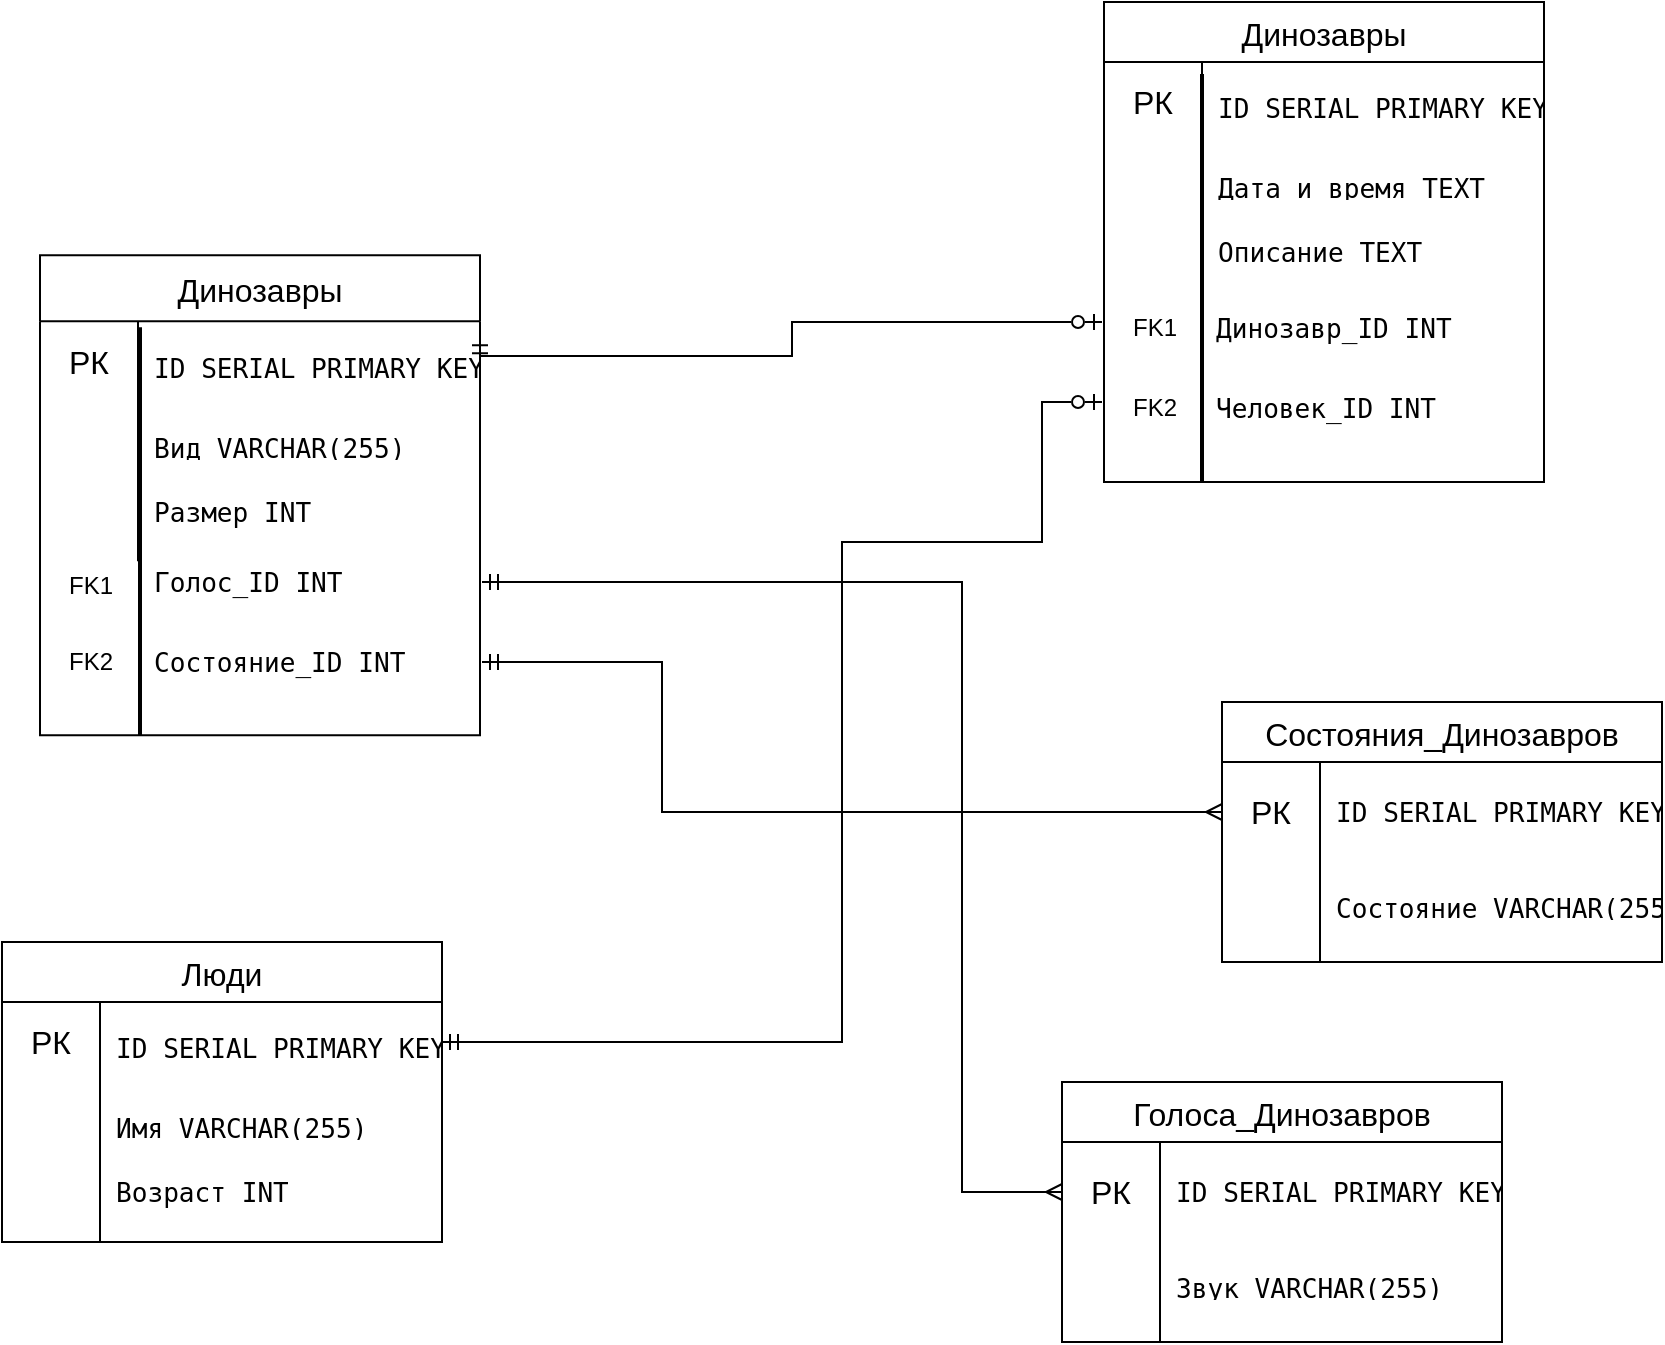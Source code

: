 <mxfile version="24.0.8" type="device">
  <diagram id="C5RBs43oDa-KdzZeNtuy" name="Page-1">
    <mxGraphModel dx="2344" dy="1937" grid="1" gridSize="10" guides="1" tooltips="1" connect="1" arrows="1" fold="1" page="1" pageScale="1" pageWidth="827" pageHeight="1169" math="0" shadow="0">
      <root>
        <mxCell id="WIyWlLk6GJQsqaUBKTNV-0" />
        <mxCell id="WIyWlLk6GJQsqaUBKTNV-1" parent="WIyWlLk6GJQsqaUBKTNV-0" />
        <mxCell id="K2OaGvKO660Pv3aVyZiL-27" style="edgeStyle=orthogonalEdgeStyle;rounded=0;orthogonalLoop=1;jettySize=auto;html=1;exitX=1;exitY=0.5;exitDx=0;exitDy=0;startArrow=ERmandOne;startFill=0;endArrow=ERzeroToOne;endFill=0;" edge="1" parent="WIyWlLk6GJQsqaUBKTNV-1" source="K2OaGvKO660Pv3aVyZiL-99">
          <mxGeometry relative="1" as="geometry">
            <mxPoint x="170" y="349" as="sourcePoint" />
            <mxPoint x="380" y="180" as="targetPoint" />
            <Array as="points">
              <mxPoint x="250" y="500" />
              <mxPoint x="250" y="250" />
              <mxPoint x="350" y="250" />
              <mxPoint x="350" y="180" />
            </Array>
          </mxGeometry>
        </mxCell>
        <mxCell id="K2OaGvKO660Pv3aVyZiL-28" style="edgeStyle=orthogonalEdgeStyle;rounded=0;orthogonalLoop=1;jettySize=auto;html=1;exitX=1;exitY=0.5;exitDx=0;exitDy=0;startArrow=ERmandOne;startFill=0;endArrow=ERzeroToOne;endFill=0;" edge="1" parent="WIyWlLk6GJQsqaUBKTNV-1" source="K2OaGvKO660Pv3aVyZiL-110">
          <mxGeometry relative="1" as="geometry">
            <mxPoint x="100" y="229.0" as="sourcePoint" />
            <mxPoint x="380" y="140" as="targetPoint" />
            <Array as="points">
              <mxPoint x="225" y="157" />
              <mxPoint x="225" y="140" />
            </Array>
          </mxGeometry>
        </mxCell>
        <mxCell id="K2OaGvKO660Pv3aVyZiL-32" style="edgeStyle=orthogonalEdgeStyle;rounded=0;orthogonalLoop=1;jettySize=auto;html=1;startArrow=ERmandOne;startFill=0;endArrow=ERmany;endFill=0;entryX=0;entryY=0.5;entryDx=0;entryDy=0;" edge="1" parent="WIyWlLk6GJQsqaUBKTNV-1" target="K2OaGvKO660Pv3aVyZiL-79">
          <mxGeometry relative="1" as="geometry">
            <mxPoint x="70" y="310" as="sourcePoint" />
            <mxPoint x="460" y="320" as="targetPoint" />
            <Array as="points">
              <mxPoint x="160" y="310" />
              <mxPoint x="160" y="385" />
            </Array>
          </mxGeometry>
        </mxCell>
        <mxCell id="K2OaGvKO660Pv3aVyZiL-33" style="edgeStyle=orthogonalEdgeStyle;rounded=0;orthogonalLoop=1;jettySize=auto;html=1;entryX=0;entryY=0.5;entryDx=0;entryDy=0;startArrow=ERmandOne;startFill=0;endArrow=ERmany;endFill=0;" edge="1" parent="WIyWlLk6GJQsqaUBKTNV-1" target="K2OaGvKO660Pv3aVyZiL-89">
          <mxGeometry relative="1" as="geometry">
            <mxPoint x="70" y="270" as="sourcePoint" />
            <mxPoint x="260" y="449" as="targetPoint" />
            <Array as="points">
              <mxPoint x="310" y="270" />
              <mxPoint x="310" y="575" />
            </Array>
          </mxGeometry>
        </mxCell>
        <mxCell id="K2OaGvKO660Pv3aVyZiL-78" value="Состояния_Динозавров" style="shape=table;startSize=30;container=1;collapsible=0;childLayout=tableLayout;fixedRows=1;rowLines=0;fontStyle=0;strokeColor=default;fontSize=16;" vertex="1" parent="WIyWlLk6GJQsqaUBKTNV-1">
          <mxGeometry x="440" y="330" width="220" height="130" as="geometry" />
        </mxCell>
        <mxCell id="K2OaGvKO660Pv3aVyZiL-79" value="" style="shape=tableRow;horizontal=0;startSize=0;swimlaneHead=0;swimlaneBody=0;top=0;left=0;bottom=0;right=0;collapsible=0;dropTarget=0;fillColor=none;points=[[0,0.5],[1,0.5]];portConstraint=eastwest;strokeColor=inherit;fontSize=16;" vertex="1" parent="K2OaGvKO660Pv3aVyZiL-78">
          <mxGeometry y="30" width="220" height="50" as="geometry" />
        </mxCell>
        <mxCell id="K2OaGvKO660Pv3aVyZiL-80" value="РК" style="shape=partialRectangle;html=1;whiteSpace=wrap;connectable=0;fillColor=none;top=0;left=0;bottom=0;right=0;overflow=hidden;pointerEvents=1;strokeColor=inherit;fontSize=16;" vertex="1" parent="K2OaGvKO660Pv3aVyZiL-79">
          <mxGeometry width="49" height="50" as="geometry">
            <mxRectangle width="49" height="50" as="alternateBounds" />
          </mxGeometry>
        </mxCell>
        <mxCell id="K2OaGvKO660Pv3aVyZiL-81" value="&lt;pre style=&quot;font-family: &amp;quot;JetBrains Mono&amp;quot;, monospace; font-size: 9.8pt;&quot;&gt;ID SERIAL PRIMARY KEY&lt;/pre&gt;" style="shape=partialRectangle;html=1;whiteSpace=wrap;connectable=0;fillColor=none;top=0;left=0;bottom=0;right=0;align=left;spacingLeft=6;overflow=hidden;strokeColor=inherit;fontSize=16;" vertex="1" parent="K2OaGvKO660Pv3aVyZiL-79">
          <mxGeometry x="49" width="171" height="50" as="geometry">
            <mxRectangle width="171" height="50" as="alternateBounds" />
          </mxGeometry>
        </mxCell>
        <mxCell id="K2OaGvKO660Pv3aVyZiL-82" value="" style="shape=tableRow;horizontal=0;startSize=0;swimlaneHead=0;swimlaneBody=0;top=0;left=0;bottom=0;right=0;collapsible=0;dropTarget=0;fillColor=none;points=[[0,0.5],[1,0.5]];portConstraint=eastwest;strokeColor=inherit;fontSize=16;" vertex="1" parent="K2OaGvKO660Pv3aVyZiL-78">
          <mxGeometry y="80" width="220" height="30" as="geometry" />
        </mxCell>
        <mxCell id="K2OaGvKO660Pv3aVyZiL-83" value="" style="shape=partialRectangle;html=1;whiteSpace=wrap;connectable=0;fillColor=none;top=0;left=0;bottom=0;right=0;overflow=hidden;strokeColor=inherit;fontSize=16;" vertex="1" parent="K2OaGvKO660Pv3aVyZiL-82">
          <mxGeometry width="49" height="30" as="geometry">
            <mxRectangle width="49" height="30" as="alternateBounds" />
          </mxGeometry>
        </mxCell>
        <mxCell id="K2OaGvKO660Pv3aVyZiL-84" value="&lt;pre style=&quot;color: rgb(169, 183, 198); font-family: &amp;quot;JetBrains Mono&amp;quot;, monospace; font-size: 9.8pt;&quot;&gt;&lt;font color=&quot;#000000&quot;&gt;Состояние VARCHAR(255)&lt;/font&gt;&lt;/pre&gt;" style="shape=partialRectangle;html=1;whiteSpace=wrap;connectable=0;fillColor=none;top=0;left=0;bottom=0;right=0;align=left;spacingLeft=6;overflow=hidden;strokeColor=inherit;fontSize=16;" vertex="1" parent="K2OaGvKO660Pv3aVyZiL-82">
          <mxGeometry x="49" width="171" height="30" as="geometry">
            <mxRectangle width="171" height="30" as="alternateBounds" />
          </mxGeometry>
        </mxCell>
        <mxCell id="K2OaGvKO660Pv3aVyZiL-85" value="" style="shape=tableRow;horizontal=0;startSize=0;swimlaneHead=0;swimlaneBody=0;top=0;left=0;bottom=0;right=0;collapsible=0;dropTarget=0;fillColor=none;points=[[0,0.5],[1,0.5]];portConstraint=eastwest;strokeColor=inherit;fontSize=16;" vertex="1" parent="K2OaGvKO660Pv3aVyZiL-78">
          <mxGeometry y="110" width="220" height="20" as="geometry" />
        </mxCell>
        <mxCell id="K2OaGvKO660Pv3aVyZiL-86" value="" style="shape=partialRectangle;html=1;whiteSpace=wrap;connectable=0;fillColor=none;top=0;left=0;bottom=0;right=0;overflow=hidden;strokeColor=inherit;fontSize=16;" vertex="1" parent="K2OaGvKO660Pv3aVyZiL-85">
          <mxGeometry width="49" height="20" as="geometry">
            <mxRectangle width="49" height="20" as="alternateBounds" />
          </mxGeometry>
        </mxCell>
        <mxCell id="K2OaGvKO660Pv3aVyZiL-87" value="" style="shape=partialRectangle;html=1;whiteSpace=wrap;connectable=0;fillColor=none;top=0;left=0;bottom=0;right=0;align=left;spacingLeft=6;overflow=hidden;strokeColor=inherit;fontSize=16;" vertex="1" parent="K2OaGvKO660Pv3aVyZiL-85">
          <mxGeometry x="49" width="171" height="20" as="geometry">
            <mxRectangle width="171" height="20" as="alternateBounds" />
          </mxGeometry>
        </mxCell>
        <mxCell id="K2OaGvKO660Pv3aVyZiL-88" value="Голоса_Динозавров" style="shape=table;startSize=30;container=1;collapsible=0;childLayout=tableLayout;fixedRows=1;rowLines=0;fontStyle=0;strokeColor=default;fontSize=16;" vertex="1" parent="WIyWlLk6GJQsqaUBKTNV-1">
          <mxGeometry x="360" y="520" width="220" height="130" as="geometry" />
        </mxCell>
        <mxCell id="K2OaGvKO660Pv3aVyZiL-89" value="" style="shape=tableRow;horizontal=0;startSize=0;swimlaneHead=0;swimlaneBody=0;top=0;left=0;bottom=0;right=0;collapsible=0;dropTarget=0;fillColor=none;points=[[0,0.5],[1,0.5]];portConstraint=eastwest;strokeColor=inherit;fontSize=16;" vertex="1" parent="K2OaGvKO660Pv3aVyZiL-88">
          <mxGeometry y="30" width="220" height="50" as="geometry" />
        </mxCell>
        <mxCell id="K2OaGvKO660Pv3aVyZiL-90" value="РК" style="shape=partialRectangle;html=1;whiteSpace=wrap;connectable=0;fillColor=none;top=0;left=0;bottom=0;right=0;overflow=hidden;pointerEvents=1;strokeColor=inherit;fontSize=16;" vertex="1" parent="K2OaGvKO660Pv3aVyZiL-89">
          <mxGeometry width="49" height="50" as="geometry">
            <mxRectangle width="49" height="50" as="alternateBounds" />
          </mxGeometry>
        </mxCell>
        <mxCell id="K2OaGvKO660Pv3aVyZiL-91" value="&lt;pre style=&quot;font-family: &amp;quot;JetBrains Mono&amp;quot;, monospace; font-size: 9.8pt;&quot;&gt;ID SERIAL PRIMARY KEY&lt;/pre&gt;" style="shape=partialRectangle;html=1;whiteSpace=wrap;connectable=0;fillColor=none;top=0;left=0;bottom=0;right=0;align=left;spacingLeft=6;overflow=hidden;strokeColor=inherit;fontSize=16;" vertex="1" parent="K2OaGvKO660Pv3aVyZiL-89">
          <mxGeometry x="49" width="171" height="50" as="geometry">
            <mxRectangle width="171" height="50" as="alternateBounds" />
          </mxGeometry>
        </mxCell>
        <mxCell id="K2OaGvKO660Pv3aVyZiL-92" value="" style="shape=tableRow;horizontal=0;startSize=0;swimlaneHead=0;swimlaneBody=0;top=0;left=0;bottom=0;right=0;collapsible=0;dropTarget=0;fillColor=none;points=[[0,0.5],[1,0.5]];portConstraint=eastwest;strokeColor=inherit;fontSize=16;" vertex="1" parent="K2OaGvKO660Pv3aVyZiL-88">
          <mxGeometry y="80" width="220" height="30" as="geometry" />
        </mxCell>
        <mxCell id="K2OaGvKO660Pv3aVyZiL-93" value="" style="shape=partialRectangle;html=1;whiteSpace=wrap;connectable=0;fillColor=none;top=0;left=0;bottom=0;right=0;overflow=hidden;strokeColor=inherit;fontSize=16;" vertex="1" parent="K2OaGvKO660Pv3aVyZiL-92">
          <mxGeometry width="49" height="30" as="geometry">
            <mxRectangle width="49" height="30" as="alternateBounds" />
          </mxGeometry>
        </mxCell>
        <mxCell id="K2OaGvKO660Pv3aVyZiL-94" value="&lt;pre style=&quot;color: rgb(169, 183, 198); font-family: &amp;quot;JetBrains Mono&amp;quot;, monospace; font-size: 9.8pt;&quot;&gt;&lt;font color=&quot;#000000&quot;&gt;Звук VARCHAR(255)&lt;/font&gt;&lt;/pre&gt;" style="shape=partialRectangle;html=1;whiteSpace=wrap;connectable=0;fillColor=none;top=0;left=0;bottom=0;right=0;align=left;spacingLeft=6;overflow=hidden;strokeColor=inherit;fontSize=16;" vertex="1" parent="K2OaGvKO660Pv3aVyZiL-92">
          <mxGeometry x="49" width="171" height="30" as="geometry">
            <mxRectangle width="171" height="30" as="alternateBounds" />
          </mxGeometry>
        </mxCell>
        <mxCell id="K2OaGvKO660Pv3aVyZiL-95" value="" style="shape=tableRow;horizontal=0;startSize=0;swimlaneHead=0;swimlaneBody=0;top=0;left=0;bottom=0;right=0;collapsible=0;dropTarget=0;fillColor=none;points=[[0,0.5],[1,0.5]];portConstraint=eastwest;strokeColor=inherit;fontSize=16;" vertex="1" parent="K2OaGvKO660Pv3aVyZiL-88">
          <mxGeometry y="110" width="220" height="20" as="geometry" />
        </mxCell>
        <mxCell id="K2OaGvKO660Pv3aVyZiL-96" value="" style="shape=partialRectangle;html=1;whiteSpace=wrap;connectable=0;fillColor=none;top=0;left=0;bottom=0;right=0;overflow=hidden;strokeColor=inherit;fontSize=16;" vertex="1" parent="K2OaGvKO660Pv3aVyZiL-95">
          <mxGeometry width="49" height="20" as="geometry">
            <mxRectangle width="49" height="20" as="alternateBounds" />
          </mxGeometry>
        </mxCell>
        <mxCell id="K2OaGvKO660Pv3aVyZiL-97" value="" style="shape=partialRectangle;html=1;whiteSpace=wrap;connectable=0;fillColor=none;top=0;left=0;bottom=0;right=0;align=left;spacingLeft=6;overflow=hidden;strokeColor=inherit;fontSize=16;" vertex="1" parent="K2OaGvKO660Pv3aVyZiL-95">
          <mxGeometry x="49" width="171" height="20" as="geometry">
            <mxRectangle width="171" height="20" as="alternateBounds" />
          </mxGeometry>
        </mxCell>
        <mxCell id="K2OaGvKO660Pv3aVyZiL-98" value="Люди" style="shape=table;startSize=30;container=1;collapsible=0;childLayout=tableLayout;fixedRows=1;rowLines=0;fontStyle=0;strokeColor=default;fontSize=16;" vertex="1" parent="WIyWlLk6GJQsqaUBKTNV-1">
          <mxGeometry x="-170" y="450" width="220" height="150" as="geometry" />
        </mxCell>
        <mxCell id="K2OaGvKO660Pv3aVyZiL-99" value="" style="shape=tableRow;horizontal=0;startSize=0;swimlaneHead=0;swimlaneBody=0;top=0;left=0;bottom=0;right=0;collapsible=0;dropTarget=0;fillColor=none;points=[[0,0.5],[1,0.5]];portConstraint=eastwest;strokeColor=inherit;fontSize=16;" vertex="1" parent="K2OaGvKO660Pv3aVyZiL-98">
          <mxGeometry y="30" width="220" height="40" as="geometry" />
        </mxCell>
        <mxCell id="K2OaGvKO660Pv3aVyZiL-100" value="РК" style="shape=partialRectangle;html=1;whiteSpace=wrap;connectable=0;fillColor=none;top=0;left=0;bottom=0;right=0;overflow=hidden;pointerEvents=1;strokeColor=inherit;fontSize=16;" vertex="1" parent="K2OaGvKO660Pv3aVyZiL-99">
          <mxGeometry width="49" height="40" as="geometry">
            <mxRectangle width="49" height="40" as="alternateBounds" />
          </mxGeometry>
        </mxCell>
        <mxCell id="K2OaGvKO660Pv3aVyZiL-101" value="&lt;pre style=&quot;color: rgb(169, 183, 198); font-family: &amp;quot;JetBrains Mono&amp;quot;, monospace; font-size: 9.8pt;&quot;&gt;&lt;font color=&quot;#000000&quot;&gt;ID SERIAL PRIMARY KEY,&lt;/font&gt;&lt;/pre&gt;" style="shape=partialRectangle;html=1;whiteSpace=wrap;connectable=0;fillColor=none;top=0;left=0;bottom=0;right=0;align=left;spacingLeft=6;overflow=hidden;strokeColor=inherit;fontSize=16;" vertex="1" parent="K2OaGvKO660Pv3aVyZiL-99">
          <mxGeometry x="49" width="171" height="40" as="geometry">
            <mxRectangle width="171" height="40" as="alternateBounds" />
          </mxGeometry>
        </mxCell>
        <mxCell id="K2OaGvKO660Pv3aVyZiL-102" value="" style="shape=tableRow;horizontal=0;startSize=0;swimlaneHead=0;swimlaneBody=0;top=0;left=0;bottom=0;right=0;collapsible=0;dropTarget=0;fillColor=none;points=[[0,0.5],[1,0.5]];portConstraint=eastwest;strokeColor=inherit;fontSize=16;" vertex="1" parent="K2OaGvKO660Pv3aVyZiL-98">
          <mxGeometry y="70" width="220" height="30" as="geometry" />
        </mxCell>
        <mxCell id="K2OaGvKO660Pv3aVyZiL-103" value="" style="shape=partialRectangle;html=1;whiteSpace=wrap;connectable=0;fillColor=none;top=0;left=0;bottom=0;right=0;overflow=hidden;strokeColor=inherit;fontSize=16;" vertex="1" parent="K2OaGvKO660Pv3aVyZiL-102">
          <mxGeometry width="49" height="30" as="geometry">
            <mxRectangle width="49" height="30" as="alternateBounds" />
          </mxGeometry>
        </mxCell>
        <mxCell id="K2OaGvKO660Pv3aVyZiL-104" value="&lt;pre style=&quot;color: rgb(169, 183, 198); font-family: &amp;quot;JetBrains Mono&amp;quot;, monospace; font-size: 9.8pt;&quot;&gt;&lt;font color=&quot;#000000&quot;&gt;Имя VARCHAR(255)&lt;/font&gt;&lt;/pre&gt;" style="shape=partialRectangle;html=1;whiteSpace=wrap;connectable=0;fillColor=none;top=0;left=0;bottom=0;right=0;align=left;spacingLeft=6;overflow=hidden;strokeColor=inherit;fontSize=16;" vertex="1" parent="K2OaGvKO660Pv3aVyZiL-102">
          <mxGeometry x="49" width="171" height="30" as="geometry">
            <mxRectangle width="171" height="30" as="alternateBounds" />
          </mxGeometry>
        </mxCell>
        <mxCell id="K2OaGvKO660Pv3aVyZiL-105" value="" style="shape=tableRow;horizontal=0;startSize=0;swimlaneHead=0;swimlaneBody=0;top=0;left=0;bottom=0;right=0;collapsible=0;dropTarget=0;fillColor=none;points=[[0,0.5],[1,0.5]];portConstraint=eastwest;strokeColor=inherit;fontSize=16;" vertex="1" parent="K2OaGvKO660Pv3aVyZiL-98">
          <mxGeometry y="100" width="220" height="50" as="geometry" />
        </mxCell>
        <mxCell id="K2OaGvKO660Pv3aVyZiL-106" value="" style="shape=partialRectangle;html=1;whiteSpace=wrap;connectable=0;fillColor=none;top=0;left=0;bottom=0;right=0;overflow=hidden;strokeColor=inherit;fontSize=16;" vertex="1" parent="K2OaGvKO660Pv3aVyZiL-105">
          <mxGeometry width="49" height="50" as="geometry">
            <mxRectangle width="49" height="50" as="alternateBounds" />
          </mxGeometry>
        </mxCell>
        <mxCell id="K2OaGvKO660Pv3aVyZiL-107" value="&lt;pre style=&quot;color: rgb(169, 183, 198); font-family: &amp;quot;JetBrains Mono&amp;quot;, monospace; font-size: 9.8pt;&quot;&gt;&lt;font color=&quot;#000000&quot;&gt;Возраст INT&lt;/font&gt;&lt;/pre&gt;" style="shape=partialRectangle;html=1;whiteSpace=wrap;connectable=0;fillColor=none;top=0;left=0;bottom=0;right=0;align=left;spacingLeft=6;overflow=hidden;strokeColor=inherit;fontSize=16;" vertex="1" parent="K2OaGvKO660Pv3aVyZiL-105">
          <mxGeometry x="49" width="171" height="50" as="geometry">
            <mxRectangle width="171" height="50" as="alternateBounds" />
          </mxGeometry>
        </mxCell>
        <mxCell id="K2OaGvKO660Pv3aVyZiL-121" value="" style="group" vertex="1" connectable="0" parent="WIyWlLk6GJQsqaUBKTNV-1">
          <mxGeometry x="-151" y="106.67" width="220" height="240" as="geometry" />
        </mxCell>
        <mxCell id="K2OaGvKO660Pv3aVyZiL-109" value="Динозавры" style="shape=table;startSize=33;container=1;collapsible=0;childLayout=tableLayout;fixedRows=1;rowLines=0;fontStyle=0;strokeColor=default;fontSize=16;" vertex="1" parent="K2OaGvKO660Pv3aVyZiL-121">
          <mxGeometry width="220" height="240" as="geometry" />
        </mxCell>
        <mxCell id="K2OaGvKO660Pv3aVyZiL-110" value="" style="shape=tableRow;horizontal=0;startSize=0;swimlaneHead=0;swimlaneBody=0;top=0;left=0;bottom=0;right=0;collapsible=0;dropTarget=0;fillColor=none;points=[[0,0.5],[1,0.5]];portConstraint=eastwest;strokeColor=inherit;fontSize=16;" vertex="1" parent="K2OaGvKO660Pv3aVyZiL-109">
          <mxGeometry y="33" width="220" height="40" as="geometry" />
        </mxCell>
        <mxCell id="K2OaGvKO660Pv3aVyZiL-111" value="РК" style="shape=partialRectangle;html=1;whiteSpace=wrap;connectable=0;fillColor=none;top=0;left=0;bottom=0;right=0;overflow=hidden;pointerEvents=1;strokeColor=inherit;fontSize=16;" vertex="1" parent="K2OaGvKO660Pv3aVyZiL-110">
          <mxGeometry width="49" height="40" as="geometry">
            <mxRectangle width="49" height="40" as="alternateBounds" />
          </mxGeometry>
        </mxCell>
        <mxCell id="K2OaGvKO660Pv3aVyZiL-112" value="&lt;pre style=&quot;font-family: &amp;quot;JetBrains Mono&amp;quot;, monospace; font-size: 9.8pt;&quot;&gt;ID SERIAL PRIMARY KEY&lt;/pre&gt;" style="shape=partialRectangle;html=1;whiteSpace=wrap;connectable=0;fillColor=none;top=0;left=0;bottom=0;right=0;align=left;spacingLeft=6;overflow=hidden;strokeColor=inherit;fontSize=16;" vertex="1" parent="K2OaGvKO660Pv3aVyZiL-110">
          <mxGeometry x="49" width="171" height="40" as="geometry">
            <mxRectangle width="171" height="40" as="alternateBounds" />
          </mxGeometry>
        </mxCell>
        <mxCell id="K2OaGvKO660Pv3aVyZiL-113" value="" style="shape=tableRow;horizontal=0;startSize=0;swimlaneHead=0;swimlaneBody=0;top=0;left=0;bottom=0;right=0;collapsible=0;dropTarget=0;fillColor=none;points=[[0,0.5],[1,0.5]];portConstraint=eastwest;strokeColor=inherit;fontSize=16;" vertex="1" parent="K2OaGvKO660Pv3aVyZiL-109">
          <mxGeometry y="73" width="220" height="30" as="geometry" />
        </mxCell>
        <mxCell id="K2OaGvKO660Pv3aVyZiL-114" value="" style="shape=partialRectangle;html=1;whiteSpace=wrap;connectable=0;fillColor=none;top=0;left=0;bottom=0;right=0;overflow=hidden;strokeColor=inherit;fontSize=16;" vertex="1" parent="K2OaGvKO660Pv3aVyZiL-113">
          <mxGeometry width="49" height="30" as="geometry">
            <mxRectangle width="49" height="30" as="alternateBounds" />
          </mxGeometry>
        </mxCell>
        <mxCell id="K2OaGvKO660Pv3aVyZiL-115" value="&lt;pre style=&quot;color: rgb(169, 183, 198); font-family: &amp;quot;JetBrains Mono&amp;quot;, monospace; font-size: 9.8pt;&quot;&gt;&lt;font color=&quot;#000000&quot;&gt;Вид VARCHAR(255)&lt;/font&gt;&lt;/pre&gt;" style="shape=partialRectangle;html=1;whiteSpace=wrap;connectable=0;fillColor=none;top=0;left=0;bottom=0;right=0;align=left;spacingLeft=6;overflow=hidden;strokeColor=inherit;fontSize=16;" vertex="1" parent="K2OaGvKO660Pv3aVyZiL-113">
          <mxGeometry x="49" width="171" height="30" as="geometry">
            <mxRectangle width="171" height="30" as="alternateBounds" />
          </mxGeometry>
        </mxCell>
        <mxCell id="K2OaGvKO660Pv3aVyZiL-116" value="" style="shape=tableRow;horizontal=0;startSize=0;swimlaneHead=0;swimlaneBody=0;top=0;left=0;bottom=0;right=0;collapsible=0;dropTarget=0;fillColor=none;points=[[0,0.5],[1,0.5]];portConstraint=eastwest;strokeColor=inherit;fontSize=16;" vertex="1" parent="K2OaGvKO660Pv3aVyZiL-109">
          <mxGeometry y="103" width="220" height="50" as="geometry" />
        </mxCell>
        <mxCell id="K2OaGvKO660Pv3aVyZiL-117" value="" style="shape=partialRectangle;html=1;whiteSpace=wrap;connectable=0;fillColor=none;top=0;left=0;bottom=0;right=0;overflow=hidden;strokeColor=inherit;fontSize=16;" vertex="1" parent="K2OaGvKO660Pv3aVyZiL-116">
          <mxGeometry width="49" height="50" as="geometry">
            <mxRectangle width="49" height="50" as="alternateBounds" />
          </mxGeometry>
        </mxCell>
        <mxCell id="K2OaGvKO660Pv3aVyZiL-118" value="&lt;pre style=&quot;color: rgb(169, 183, 198); font-family: &amp;quot;JetBrains Mono&amp;quot;, monospace; font-size: 9.8pt;&quot;&gt;&lt;font color=&quot;#000000&quot;&gt;Размер INT&lt;/font&gt;&lt;/pre&gt;" style="shape=partialRectangle;html=1;whiteSpace=wrap;connectable=0;fillColor=none;top=0;left=0;bottom=0;right=0;align=left;spacingLeft=6;overflow=hidden;strokeColor=inherit;fontSize=16;" vertex="1" parent="K2OaGvKO660Pv3aVyZiL-116">
          <mxGeometry x="49" width="171" height="50" as="geometry">
            <mxRectangle width="171" height="50" as="alternateBounds" />
          </mxGeometry>
        </mxCell>
        <mxCell id="K2OaGvKO660Pv3aVyZiL-119" value="" style="line;strokeWidth=2;direction=south;html=1;" vertex="1" parent="K2OaGvKO660Pv3aVyZiL-121">
          <mxGeometry x="45" y="36" width="10" height="204" as="geometry" />
        </mxCell>
        <mxCell id="K2OaGvKO660Pv3aVyZiL-120" value="&lt;pre style=&quot;color: rgb(169, 183, 198); font-family: &amp;quot;JetBrains Mono&amp;quot;, monospace; font-size: 9.8pt;&quot;&gt;&lt;font color=&quot;#000000&quot;&gt;Голос_ID INT&lt;/font&gt;&lt;/pre&gt;" style="shape=partialRectangle;html=1;whiteSpace=wrap;connectable=0;fillColor=none;top=0;left=0;bottom=0;right=0;align=left;spacingLeft=6;overflow=hidden;strokeColor=inherit;fontSize=16;" vertex="1" parent="K2OaGvKO660Pv3aVyZiL-121">
          <mxGeometry x="49" y="140.001" width="171" height="46.154" as="geometry">
            <mxRectangle width="171" height="50" as="alternateBounds" />
          </mxGeometry>
        </mxCell>
        <mxCell id="K2OaGvKO660Pv3aVyZiL-122" value="&lt;pre style=&quot;color: rgb(169, 183, 198); font-family: &amp;quot;JetBrains Mono&amp;quot;, monospace; font-size: 9.8pt;&quot;&gt;&lt;font color=&quot;#000000&quot;&gt;Состояние_ID INT&lt;/font&gt;&lt;/pre&gt;" style="shape=partialRectangle;html=1;whiteSpace=wrap;connectable=0;fillColor=none;top=0;left=0;bottom=0;right=0;align=left;spacingLeft=6;overflow=hidden;strokeColor=inherit;fontSize=16;" vertex="1" parent="K2OaGvKO660Pv3aVyZiL-121">
          <mxGeometry x="49" y="180.004" width="171" height="46.154" as="geometry">
            <mxRectangle width="171" height="50" as="alternateBounds" />
          </mxGeometry>
        </mxCell>
        <mxCell id="K2OaGvKO660Pv3aVyZiL-140" value="FK1" style="text;html=1;align=center;verticalAlign=middle;resizable=0;points=[];autosize=1;strokeColor=none;fillColor=none;" vertex="1" parent="K2OaGvKO660Pv3aVyZiL-121">
          <mxGeometry y="150.0" width="50" height="30" as="geometry" />
        </mxCell>
        <mxCell id="K2OaGvKO660Pv3aVyZiL-141" value="FK2" style="text;html=1;align=center;verticalAlign=middle;resizable=0;points=[];autosize=1;strokeColor=none;fillColor=none;" vertex="1" parent="K2OaGvKO660Pv3aVyZiL-121">
          <mxGeometry y="188.08" width="50" height="30" as="geometry" />
        </mxCell>
        <mxCell id="K2OaGvKO660Pv3aVyZiL-123" value="" style="group" vertex="1" connectable="0" parent="WIyWlLk6GJQsqaUBKTNV-1">
          <mxGeometry x="380" y="-20.0" width="220" height="240" as="geometry" />
        </mxCell>
        <mxCell id="K2OaGvKO660Pv3aVyZiL-124" value="Динозавры" style="shape=table;startSize=30;container=1;collapsible=0;childLayout=tableLayout;fixedRows=1;rowLines=0;fontStyle=0;strokeColor=default;fontSize=16;" vertex="1" parent="K2OaGvKO660Pv3aVyZiL-123">
          <mxGeometry x="1" width="220" height="240" as="geometry" />
        </mxCell>
        <mxCell id="K2OaGvKO660Pv3aVyZiL-125" value="" style="shape=tableRow;horizontal=0;startSize=0;swimlaneHead=0;swimlaneBody=0;top=0;left=0;bottom=0;right=0;collapsible=0;dropTarget=0;fillColor=none;points=[[0,0.5],[1,0.5]];portConstraint=eastwest;strokeColor=inherit;fontSize=16;" vertex="1" parent="K2OaGvKO660Pv3aVyZiL-124">
          <mxGeometry y="30" width="220" height="40" as="geometry" />
        </mxCell>
        <mxCell id="K2OaGvKO660Pv3aVyZiL-126" value="РК" style="shape=partialRectangle;html=1;whiteSpace=wrap;connectable=0;fillColor=none;top=0;left=0;bottom=0;right=0;overflow=hidden;pointerEvents=1;strokeColor=inherit;fontSize=16;" vertex="1" parent="K2OaGvKO660Pv3aVyZiL-125">
          <mxGeometry width="49" height="40" as="geometry">
            <mxRectangle width="49" height="40" as="alternateBounds" />
          </mxGeometry>
        </mxCell>
        <mxCell id="K2OaGvKO660Pv3aVyZiL-127" value="&lt;pre style=&quot;color: rgb(169, 183, 198); font-family: &amp;quot;JetBrains Mono&amp;quot;, monospace; font-size: 9.8pt;&quot;&gt;&lt;font color=&quot;#000000&quot;&gt;ID SERIAL PRIMARY KEY,&lt;/font&gt;&lt;/pre&gt;" style="shape=partialRectangle;html=1;whiteSpace=wrap;connectable=0;fillColor=none;top=0;left=0;bottom=0;right=0;align=left;spacingLeft=6;overflow=hidden;strokeColor=inherit;fontSize=16;" vertex="1" parent="K2OaGvKO660Pv3aVyZiL-125">
          <mxGeometry x="49" width="171" height="40" as="geometry">
            <mxRectangle width="171" height="40" as="alternateBounds" />
          </mxGeometry>
        </mxCell>
        <mxCell id="K2OaGvKO660Pv3aVyZiL-128" value="" style="shape=tableRow;horizontal=0;startSize=0;swimlaneHead=0;swimlaneBody=0;top=0;left=0;bottom=0;right=0;collapsible=0;dropTarget=0;fillColor=none;points=[[0,0.5],[1,0.5]];portConstraint=eastwest;strokeColor=inherit;fontSize=16;" vertex="1" parent="K2OaGvKO660Pv3aVyZiL-124">
          <mxGeometry y="70" width="220" height="30" as="geometry" />
        </mxCell>
        <mxCell id="K2OaGvKO660Pv3aVyZiL-129" value="" style="shape=partialRectangle;html=1;whiteSpace=wrap;connectable=0;fillColor=none;top=0;left=0;bottom=0;right=0;overflow=hidden;strokeColor=inherit;fontSize=16;" vertex="1" parent="K2OaGvKO660Pv3aVyZiL-128">
          <mxGeometry width="49" height="30" as="geometry">
            <mxRectangle width="49" height="30" as="alternateBounds" />
          </mxGeometry>
        </mxCell>
        <mxCell id="K2OaGvKO660Pv3aVyZiL-130" value="&lt;pre style=&quot;color: rgb(169, 183, 198); font-family: &amp;quot;JetBrains Mono&amp;quot;, monospace; font-size: 9.8pt;&quot;&gt;&lt;font color=&quot;#000000&quot;&gt;Дата_и_время TEXT&lt;/font&gt;&lt;/pre&gt;" style="shape=partialRectangle;html=1;whiteSpace=wrap;connectable=0;fillColor=none;top=0;left=0;bottom=0;right=0;align=left;spacingLeft=6;overflow=hidden;strokeColor=inherit;fontSize=16;" vertex="1" parent="K2OaGvKO660Pv3aVyZiL-128">
          <mxGeometry x="49" width="171" height="30" as="geometry">
            <mxRectangle width="171" height="30" as="alternateBounds" />
          </mxGeometry>
        </mxCell>
        <mxCell id="K2OaGvKO660Pv3aVyZiL-131" value="" style="shape=tableRow;horizontal=0;startSize=0;swimlaneHead=0;swimlaneBody=0;top=0;left=0;bottom=0;right=0;collapsible=0;dropTarget=0;fillColor=none;points=[[0,0.5],[1,0.5]];portConstraint=eastwest;strokeColor=inherit;fontSize=16;" vertex="1" parent="K2OaGvKO660Pv3aVyZiL-124">
          <mxGeometry y="100" width="220" height="50" as="geometry" />
        </mxCell>
        <mxCell id="K2OaGvKO660Pv3aVyZiL-132" value="" style="shape=partialRectangle;html=1;whiteSpace=wrap;connectable=0;fillColor=none;top=0;left=0;bottom=0;right=0;overflow=hidden;strokeColor=inherit;fontSize=16;" vertex="1" parent="K2OaGvKO660Pv3aVyZiL-131">
          <mxGeometry width="49" height="50" as="geometry">
            <mxRectangle width="49" height="50" as="alternateBounds" />
          </mxGeometry>
        </mxCell>
        <mxCell id="K2OaGvKO660Pv3aVyZiL-133" value="&lt;pre style=&quot;color: rgb(169, 183, 198); font-family: &amp;quot;JetBrains Mono&amp;quot;, monospace; font-size: 9.8pt;&quot;&gt;&lt;font color=&quot;#000000&quot;&gt;Описание TEXT&lt;/font&gt;&lt;/pre&gt;" style="shape=partialRectangle;html=1;whiteSpace=wrap;connectable=0;fillColor=none;top=0;left=0;bottom=0;right=0;align=left;spacingLeft=6;overflow=hidden;strokeColor=inherit;fontSize=16;" vertex="1" parent="K2OaGvKO660Pv3aVyZiL-131">
          <mxGeometry x="49" width="171" height="50" as="geometry">
            <mxRectangle width="171" height="50" as="alternateBounds" />
          </mxGeometry>
        </mxCell>
        <mxCell id="K2OaGvKO660Pv3aVyZiL-134" value="" style="line;strokeWidth=2;direction=south;html=1;" vertex="1" parent="K2OaGvKO660Pv3aVyZiL-123">
          <mxGeometry x="45" y="36" width="10" height="204" as="geometry" />
        </mxCell>
        <mxCell id="K2OaGvKO660Pv3aVyZiL-135" value="&lt;pre style=&quot;color: rgb(169, 183, 198); font-family: &amp;quot;JetBrains Mono&amp;quot;, monospace; font-size: 9.8pt;&quot;&gt;&lt;font color=&quot;#000000&quot;&gt;Динозавр_ID INT&lt;/font&gt;&lt;/pre&gt;" style="shape=partialRectangle;html=1;whiteSpace=wrap;connectable=0;fillColor=none;top=0;left=0;bottom=0;right=0;align=left;spacingLeft=6;overflow=hidden;strokeColor=inherit;fontSize=16;" vertex="1" parent="K2OaGvKO660Pv3aVyZiL-123">
          <mxGeometry x="49" y="140.001" width="171" height="46.154" as="geometry">
            <mxRectangle width="171" height="50" as="alternateBounds" />
          </mxGeometry>
        </mxCell>
        <mxCell id="K2OaGvKO660Pv3aVyZiL-136" value="&lt;pre style=&quot;color: rgb(169, 183, 198); font-family: &amp;quot;JetBrains Mono&amp;quot;, monospace; font-size: 9.8pt;&quot;&gt;&lt;font color=&quot;#000000&quot;&gt;Человек_ID INT&lt;/font&gt;&lt;/pre&gt;" style="shape=partialRectangle;html=1;whiteSpace=wrap;connectable=0;fillColor=none;top=0;left=0;bottom=0;right=0;align=left;spacingLeft=6;overflow=hidden;strokeColor=inherit;fontSize=16;" vertex="1" parent="K2OaGvKO660Pv3aVyZiL-123">
          <mxGeometry x="49" y="180.004" width="171" height="46.154" as="geometry">
            <mxRectangle width="171" height="50" as="alternateBounds" />
          </mxGeometry>
        </mxCell>
        <mxCell id="K2OaGvKO660Pv3aVyZiL-139" value="FK2" style="text;html=1;align=center;verticalAlign=middle;resizable=0;points=[];autosize=1;strokeColor=none;fillColor=none;" vertex="1" parent="K2OaGvKO660Pv3aVyZiL-123">
          <mxGeometry x="1" y="188.08" width="50" height="30" as="geometry" />
        </mxCell>
        <mxCell id="K2OaGvKO660Pv3aVyZiL-137" value="FK1" style="text;html=1;align=center;verticalAlign=middle;resizable=0;points=[];autosize=1;strokeColor=none;fillColor=none;" vertex="1" parent="K2OaGvKO660Pv3aVyZiL-123">
          <mxGeometry x="1" y="148.08" width="50" height="30" as="geometry" />
        </mxCell>
      </root>
    </mxGraphModel>
  </diagram>
</mxfile>
